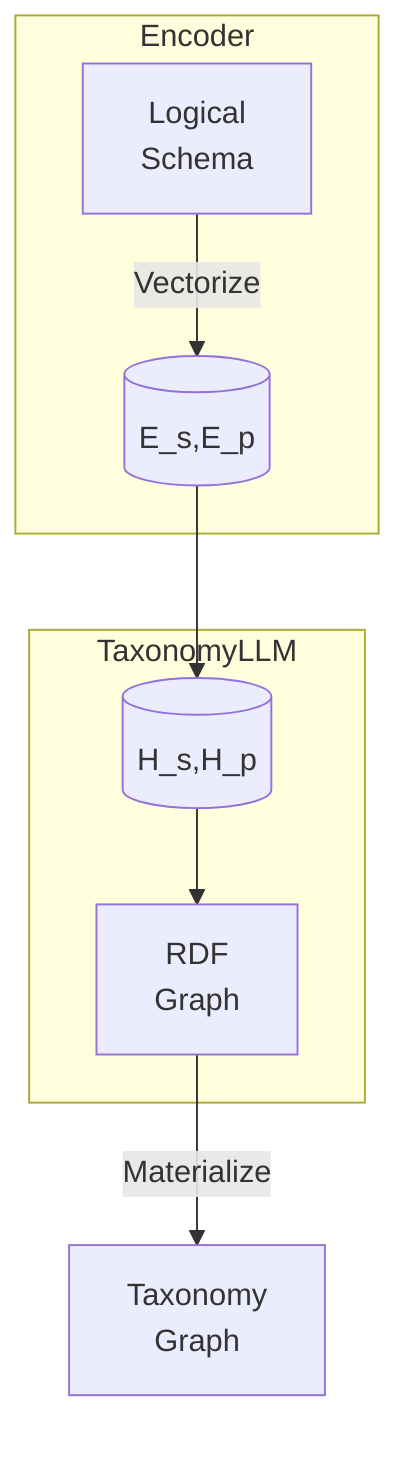 graph TB

    subgraph Encoder
        Schema[Logical<br/>Schema]-->|Vectorize|Es[(E_s,E_p)]
    end

    subgraph LLM[TaxonomyLLM]
        Es-->H[(H_s,H_p)]
        H-->O[RDF<br/>Graph]
    end

    O-->|Materialize|T[Taxonomy<br/>Graph]